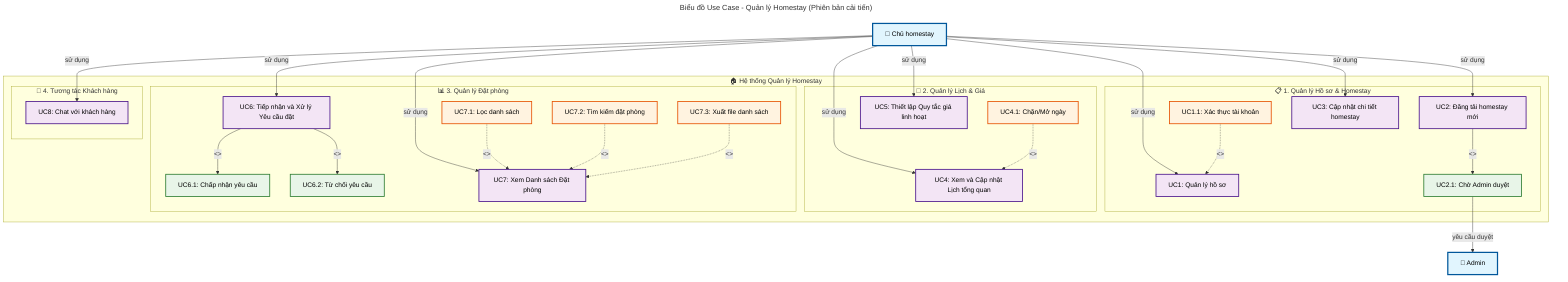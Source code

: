 ---
title: Biểu đồ Use Case - Quản lý Homestay (Phiên bản cải tiến)
---
graph TD
    %% Define Actors
    Host["👤 Chủ homestay"]
    Admin["👤 Admin"]

    %% Main System Boundary
    subgraph SystemBoundary["🏠 Hệ thống Quản lý Homestay"]
        
        %% Subgraph for Profile & Listing Management
        subgraph Profile["📋 1. Quản lý Hồ sơ & Homestay"]
            UC1["UC1: Quản lý hồ sơ"]
            UC1_1["UC1.1: Xác thực tài khoản"]
            UC2["UC2: Đăng tải homestay mới"]
            UC3["UC3: Cập nhật chi tiết homestay"]
            UC2_1["UC2.1: Chờ Admin duyệt"]
        end

        %% Subgraph for Calendar & Pricing
        subgraph Calendar["📅 2. Quản lý Lịch & Giá"]
            UC4["UC4: Xem và Cập nhật Lịch tổng quan"]
            UC4_1["UC4.1: Chặn/Mở ngày"]
            UC5["UC5: Thiết lập Quy tắc giá linh hoạt"]
        end

        %% Subgraph for Booking Management
        subgraph Booking["📊 3. Quản lý Đặt phòng"]
            UC6["UC6: Tiếp nhận và Xử lý Yêu cầu đặt"]
            UC6_1["UC6.1: Chấp nhận yêu cầu"]
            UC6_2["UC6.2: Từ chối yêu cầu"]
            UC7["UC7: Xem Danh sách Đặt phòng"]
            UC7_1["UC7.1: Lọc danh sách"]
            UC7_2["UC7.2: Tìm kiếm đặt phòng"]
            UC7_3["UC7.3: Xuất file danh sách"]
        end
        
        %% Subgraph for Customer Interaction
        subgraph Communication["💬 4. Tương tác Khách hàng"]
            UC8["UC8: Chat với khách hàng"]
        end
    end

    %% Define Actor to Use Case relationships
    Host -->|"sử dụng"| UC1
    Host -->|"sử dụng"| UC2
    Host -->|"sử dụng"| UC3
    Host -->|"sử dụng"| UC4
    Host -->|"sử dụng"| UC5
    Host -->|"sử dụng"| UC6
    Host -->|"sử dụng"| UC7
    Host -->|"sử dụng"| UC8

    %% Define Use Case relationships (include/extend)
    
    %% Profile & Listing - extend relationships
    UC1_1 -.->|"<<extend>>"| UC1
    UC2 -->|"<<include>>"| UC2_1
    UC2_1 -->|"yêu cầu duyệt"| Admin

    %% Calendar & Pricing - extend relationships
    UC4_1 -.->|"<<extend>>"| UC4

    %% Booking Management - include and extend relationships
    UC6 -->|"<<include>>"| UC6_1
    UC6 -->|"<<include>>"| UC6_2
    UC7_1 -.->|"<<extend>>"| UC7
    UC7_2 -.->|"<<extend>>"| UC7
    UC7_3 -.->|"<<extend>>"| UC7

    %% Styling
    classDef actor fill:#e1f5fe,stroke:#01579b,stroke-width:3px,color:#000
    classDef usecase fill:#f3e5f5,stroke:#4a148c,stroke-width:2px,color:#000
    classDef extend fill:#fff3e0,stroke:#e65100,stroke-width:2px,color:#000
    classDef include fill:#e8f5e8,stroke:#2e7d32,stroke-width:2px,color:#000
    
    class Host,Admin actor
    class UC1,UC2,UC3,UC4,UC5,UC6,UC7,UC8 usecase
    class UC1_1,UC4_1,UC7_1,UC7_2,UC7_3 extend
    class UC2_1,UC6_1,UC6_2 include